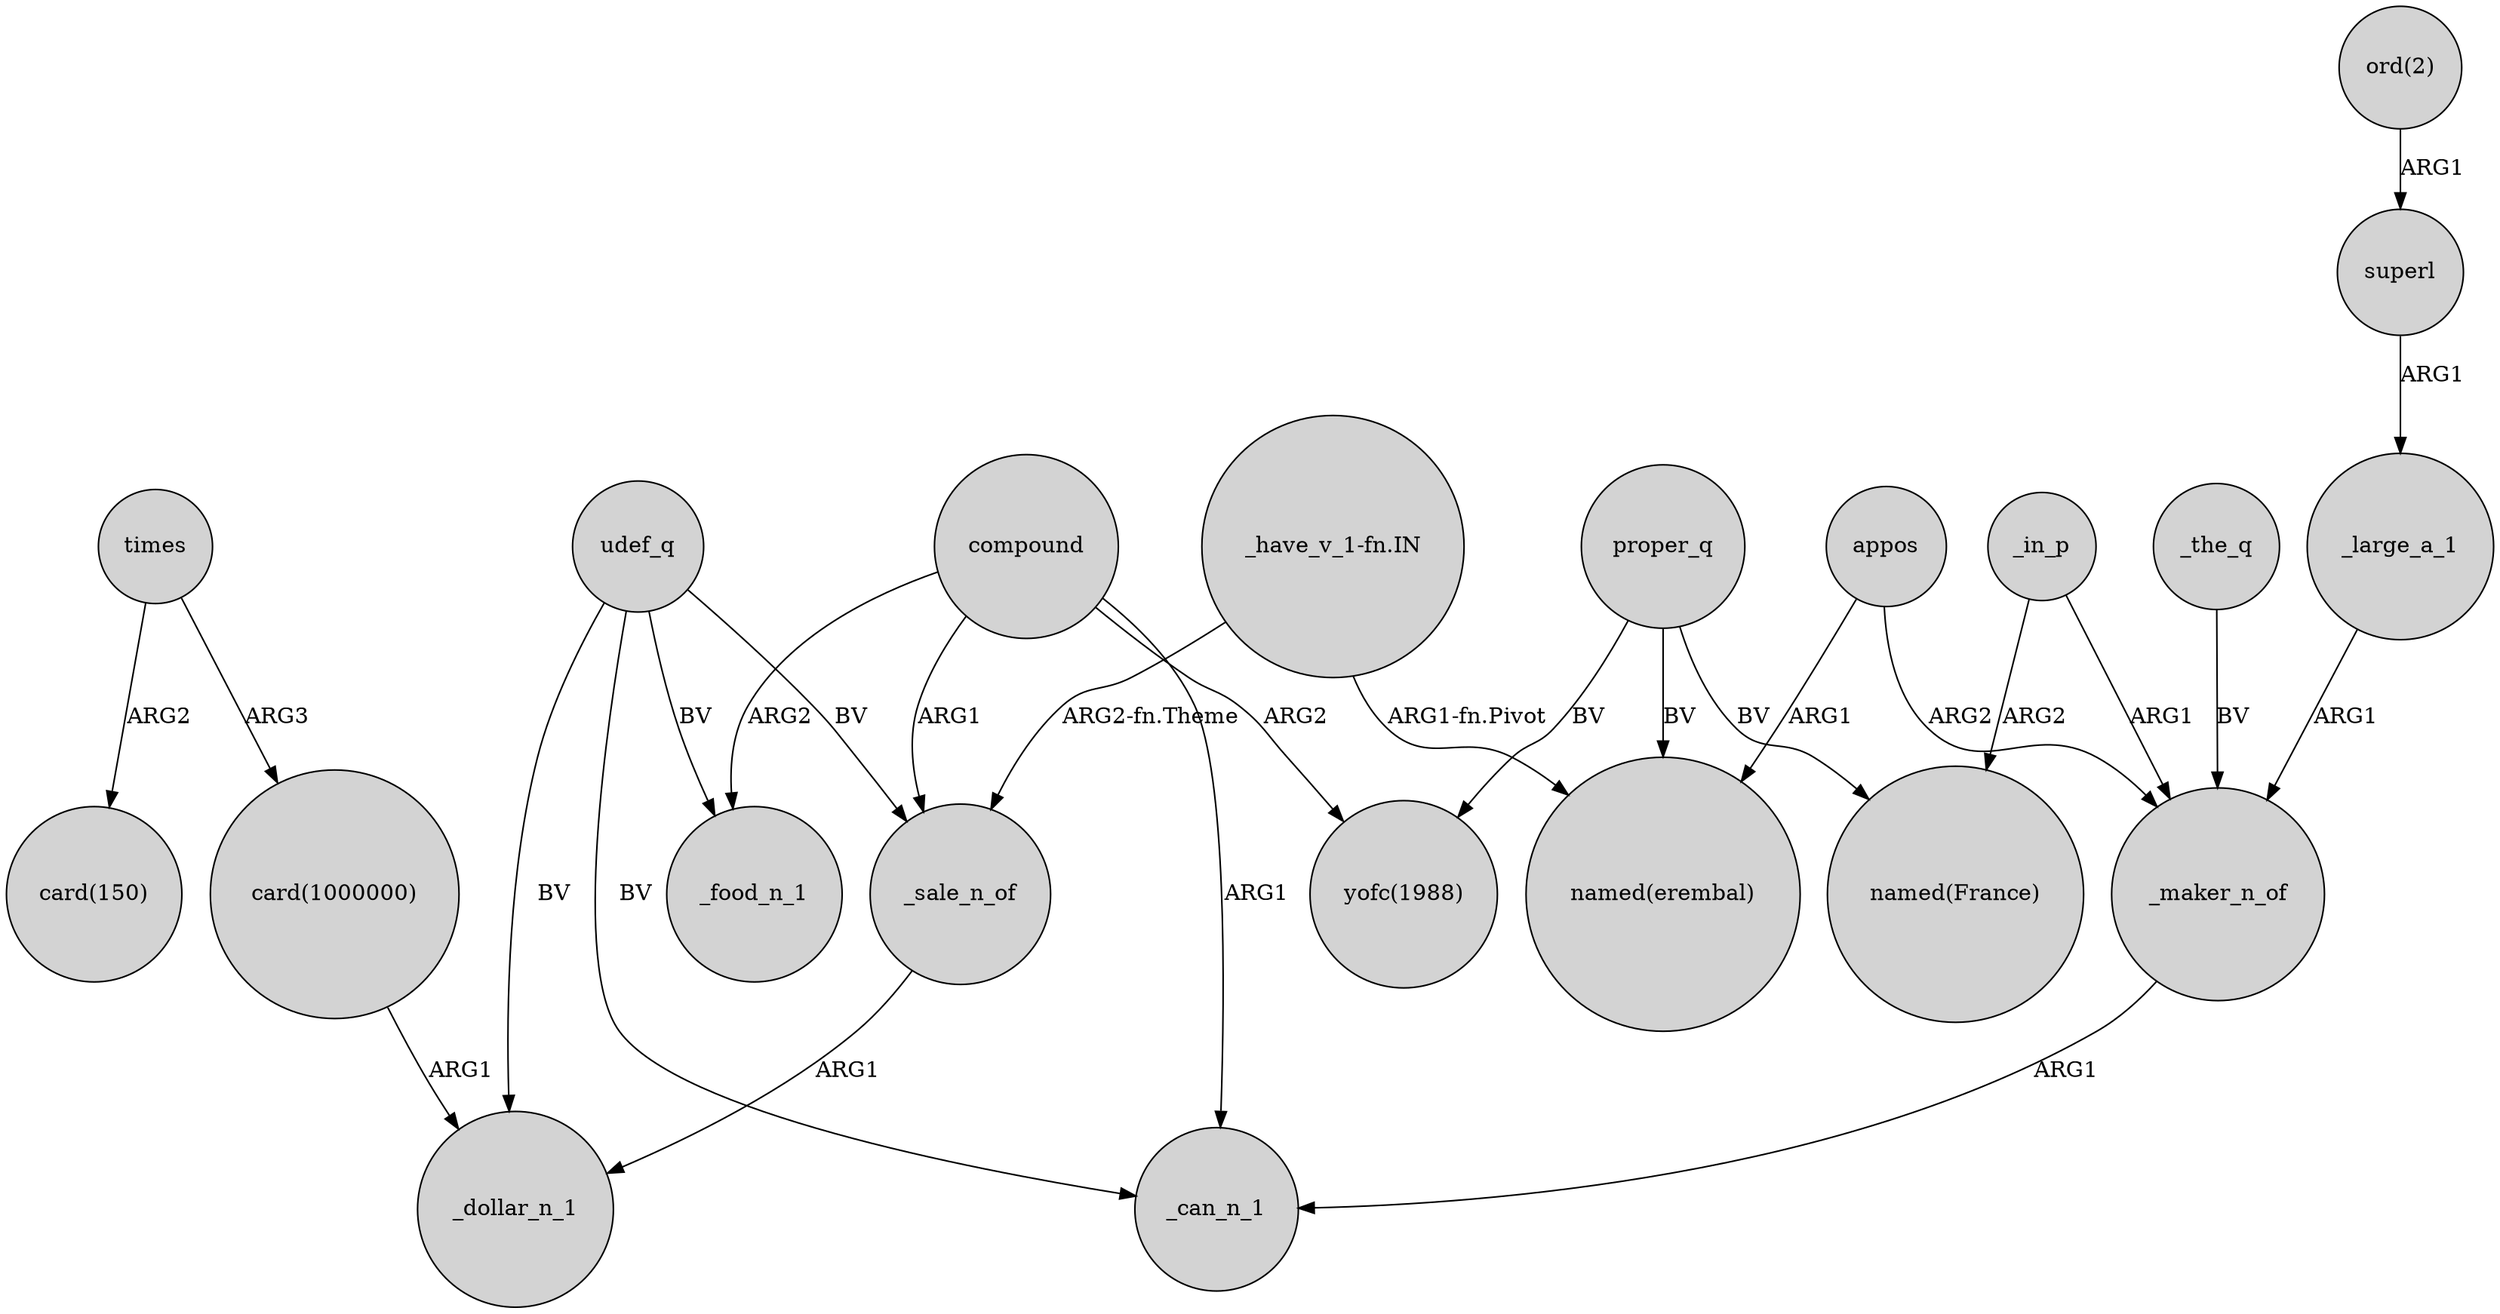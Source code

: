 digraph {
	node [shape=circle style=filled]
	superl -> _large_a_1 [label=ARG1]
	"card(1000000)" -> _dollar_n_1 [label=ARG1]
	compound -> _food_n_1 [label=ARG2]
	"ord(2)" -> superl [label=ARG1]
	proper_q -> "named(erembal)" [label=BV]
	proper_q -> "named(France)" [label=BV]
	_maker_n_of -> _can_n_1 [label=ARG1]
	compound -> _can_n_1 [label=ARG1]
	_the_q -> _maker_n_of [label=BV]
	"_have_v_1-fn.IN" -> _sale_n_of [label="ARG2-fn.Theme"]
	udef_q -> _food_n_1 [label=BV]
	times -> "card(150)" [label=ARG2]
	_sale_n_of -> _dollar_n_1 [label=ARG1]
	appos -> _maker_n_of [label=ARG2]
	_large_a_1 -> _maker_n_of [label=ARG1]
	proper_q -> "yofc(1988)" [label=BV]
	times -> "card(1000000)" [label=ARG3]
	udef_q -> _sale_n_of [label=BV]
	_in_p -> _maker_n_of [label=ARG1]
	_in_p -> "named(France)" [label=ARG2]
	compound -> "yofc(1988)" [label=ARG2]
	appos -> "named(erembal)" [label=ARG1]
	compound -> _sale_n_of [label=ARG1]
	udef_q -> _dollar_n_1 [label=BV]
	"_have_v_1-fn.IN" -> "named(erembal)" [label="ARG1-fn.Pivot"]
	udef_q -> _can_n_1 [label=BV]
}
